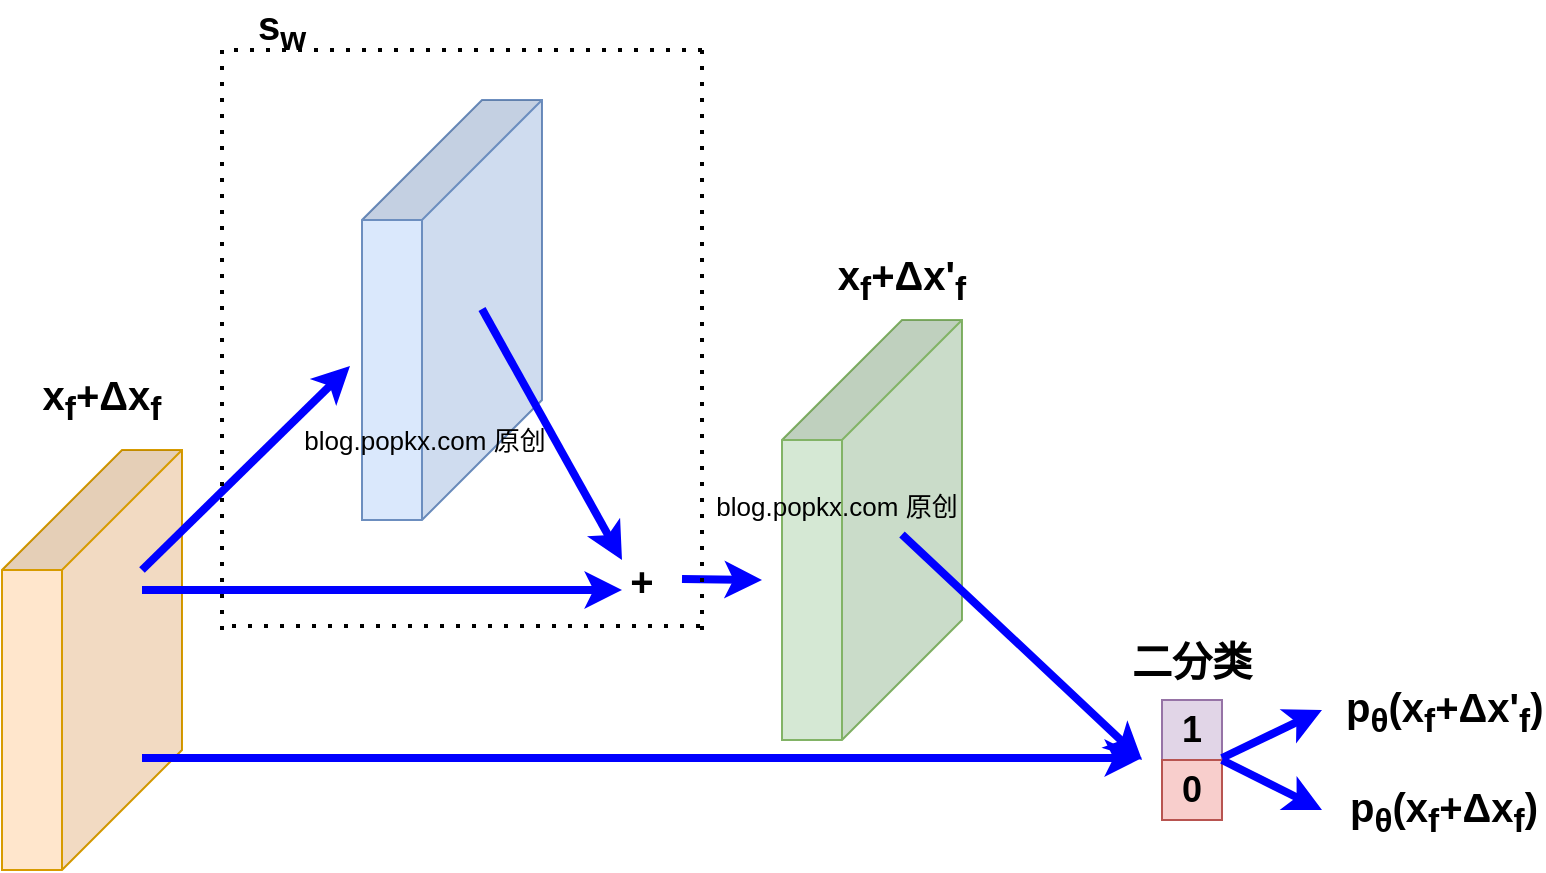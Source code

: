 <mxfile version="14.6.0" type="github">
  <diagram id="NzTNf9M3MrEOlaDKS7ZN" name="Page-1">
    <mxGraphModel dx="1359" dy="812" grid="0" gridSize="10" guides="1" tooltips="1" connect="1" arrows="1" fold="1" page="1" pageScale="1" pageWidth="827" pageHeight="1169" math="0" shadow="0">
      <root>
        <mxCell id="0" />
        <mxCell id="1" parent="0" />
        <mxCell id="KOV-wTTN7DzRHu3cxWj5-1" value="" style="shape=cube;whiteSpace=wrap;html=1;boundedLbl=1;backgroundOutline=1;darkOpacity=0.05;darkOpacity2=0.1;rotation=90;size=60;fillColor=#ffe6cc;strokeColor=#d79b00;" vertex="1" parent="1">
          <mxGeometry x="-30" y="460" width="210" height="90" as="geometry" />
        </mxCell>
        <mxCell id="KOV-wTTN7DzRHu3cxWj5-2" value="" style="shape=cube;whiteSpace=wrap;html=1;boundedLbl=1;backgroundOutline=1;darkOpacity=0.05;darkOpacity2=0.1;rotation=90;size=60;fillColor=#dae8fc;strokeColor=#6c8ebf;" vertex="1" parent="1">
          <mxGeometry x="150" y="285" width="210" height="90" as="geometry" />
        </mxCell>
        <mxCell id="KOV-wTTN7DzRHu3cxWj5-3" value="" style="shape=cube;whiteSpace=wrap;html=1;boundedLbl=1;backgroundOutline=1;darkOpacity=0.05;darkOpacity2=0.1;rotation=90;size=60;fillColor=#d5e8d4;strokeColor=#82b366;" vertex="1" parent="1">
          <mxGeometry x="360" y="395" width="210" height="90" as="geometry" />
        </mxCell>
        <mxCell id="KOV-wTTN7DzRHu3cxWj5-4" value="&lt;b&gt;&lt;font style=&quot;font-size: 18px&quot;&gt;1&lt;/font&gt;&lt;/b&gt;" style="rounded=0;whiteSpace=wrap;html=1;fillColor=#e1d5e7;strokeColor=#9673a6;" vertex="1" parent="1">
          <mxGeometry x="610" y="525" width="30" height="30" as="geometry" />
        </mxCell>
        <mxCell id="KOV-wTTN7DzRHu3cxWj5-5" value="&lt;b&gt;&lt;font style=&quot;font-size: 18px&quot;&gt;0&lt;/font&gt;&lt;/b&gt;" style="rounded=0;whiteSpace=wrap;html=1;fillColor=#f8cecc;strokeColor=#b85450;" vertex="1" parent="1">
          <mxGeometry x="610" y="555" width="30" height="30" as="geometry" />
        </mxCell>
        <mxCell id="KOV-wTTN7DzRHu3cxWj5-6" value="" style="endArrow=classic;html=1;strokeColor=#0000FF;strokeWidth=4;" edge="1" parent="1">
          <mxGeometry width="50" height="50" relative="1" as="geometry">
            <mxPoint x="100" y="460" as="sourcePoint" />
            <mxPoint x="204" y="358" as="targetPoint" />
          </mxGeometry>
        </mxCell>
        <mxCell id="KOV-wTTN7DzRHu3cxWj5-8" value="" style="endArrow=classic;html=1;strokeColor=#0000FF;strokeWidth=4;" edge="1" parent="1">
          <mxGeometry width="50" height="50" relative="1" as="geometry">
            <mxPoint x="100" y="470" as="sourcePoint" />
            <mxPoint x="340" y="470" as="targetPoint" />
          </mxGeometry>
        </mxCell>
        <mxCell id="KOV-wTTN7DzRHu3cxWj5-9" value="" style="endArrow=classic;html=1;strokeColor=#0000FF;strokeWidth=4;entryX=0.25;entryY=0;entryDx=0;entryDy=0;" edge="1" parent="1" target="KOV-wTTN7DzRHu3cxWj5-10">
          <mxGeometry width="50" height="50" relative="1" as="geometry">
            <mxPoint x="270" y="329.5" as="sourcePoint" />
            <mxPoint x="340" y="455" as="targetPoint" />
          </mxGeometry>
        </mxCell>
        <mxCell id="KOV-wTTN7DzRHu3cxWj5-10" value="&lt;b&gt;&lt;font style=&quot;font-size: 20px&quot;&gt;+&lt;/font&gt;&lt;/b&gt;" style="text;html=1;strokeColor=none;fillColor=none;align=center;verticalAlign=middle;whiteSpace=wrap;rounded=0;" vertex="1" parent="1">
          <mxGeometry x="330" y="455" width="40" height="20" as="geometry" />
        </mxCell>
        <mxCell id="KOV-wTTN7DzRHu3cxWj5-11" value="" style="endArrow=classic;html=1;strokeColor=#0000FF;strokeWidth=4;" edge="1" parent="1">
          <mxGeometry width="50" height="50" relative="1" as="geometry">
            <mxPoint x="370" y="464.5" as="sourcePoint" />
            <mxPoint x="410" y="465" as="targetPoint" />
          </mxGeometry>
        </mxCell>
        <mxCell id="KOV-wTTN7DzRHu3cxWj5-12" value="" style="endArrow=classic;html=1;strokeColor=#0000FF;strokeWidth=4;" edge="1" parent="1">
          <mxGeometry width="50" height="50" relative="1" as="geometry">
            <mxPoint x="480" y="442.25" as="sourcePoint" />
            <mxPoint x="600" y="555" as="targetPoint" />
          </mxGeometry>
        </mxCell>
        <mxCell id="KOV-wTTN7DzRHu3cxWj5-13" value="" style="endArrow=classic;html=1;strokeColor=#0000FF;strokeWidth=4;" edge="1" parent="1">
          <mxGeometry width="50" height="50" relative="1" as="geometry">
            <mxPoint x="100" y="554" as="sourcePoint" />
            <mxPoint x="600" y="554" as="targetPoint" />
          </mxGeometry>
        </mxCell>
        <mxCell id="KOV-wTTN7DzRHu3cxWj5-14" value="&lt;span style=&quot;font-size: 20px&quot;&gt;&lt;b&gt;x&lt;sub&gt;f&lt;/sub&gt;+Δ&lt;/b&gt;&lt;/span&gt;&lt;b style=&quot;font-size: 20px&quot;&gt;x&lt;sub&gt;f&lt;/sub&gt;&lt;/b&gt;" style="text;html=1;strokeColor=none;fillColor=none;align=center;verticalAlign=middle;whiteSpace=wrap;rounded=0;" vertex="1" parent="1">
          <mxGeometry x="60" y="365" width="40" height="20" as="geometry" />
        </mxCell>
        <mxCell id="KOV-wTTN7DzRHu3cxWj5-15" value="&lt;span style=&quot;font-size: 20px&quot;&gt;&lt;b&gt;x&lt;sub&gt;f&lt;/sub&gt;+Δ&lt;/b&gt;&lt;/span&gt;&lt;b style=&quot;font-size: 20px&quot;&gt;x&#39;&lt;sub&gt;f&lt;/sub&gt;&lt;/b&gt;" style="text;html=1;strokeColor=none;fillColor=none;align=center;verticalAlign=middle;whiteSpace=wrap;rounded=0;" vertex="1" parent="1">
          <mxGeometry x="460" y="305" width="40" height="20" as="geometry" />
        </mxCell>
        <mxCell id="KOV-wTTN7DzRHu3cxWj5-16" value="" style="endArrow=classic;html=1;strokeColor=#0000FF;strokeWidth=4;" edge="1" parent="1">
          <mxGeometry width="50" height="50" relative="1" as="geometry">
            <mxPoint x="640" y="554" as="sourcePoint" />
            <mxPoint x="690" y="530" as="targetPoint" />
          </mxGeometry>
        </mxCell>
        <mxCell id="KOV-wTTN7DzRHu3cxWj5-17" value="" style="endArrow=classic;html=1;strokeColor=#0000FF;strokeWidth=4;exitX=1;exitY=0;exitDx=0;exitDy=0;" edge="1" parent="1" source="KOV-wTTN7DzRHu3cxWj5-5">
          <mxGeometry width="50" height="50" relative="1" as="geometry">
            <mxPoint x="650" y="564" as="sourcePoint" />
            <mxPoint x="690" y="580" as="targetPoint" />
          </mxGeometry>
        </mxCell>
        <mxCell id="KOV-wTTN7DzRHu3cxWj5-23" value="&lt;span style=&quot;text-align: center ; font-size: 20px&quot;&gt;&lt;b&gt;p&lt;sub&gt;θ&lt;/sub&gt;(x&lt;sub&gt;f&lt;/sub&gt;+Δ&lt;/b&gt;&lt;/span&gt;&lt;b style=&quot;text-align: center ; font-size: 20px&quot;&gt;x&#39;&lt;sub&gt;f&lt;/sub&gt;)&lt;/b&gt;" style="text;whiteSpace=wrap;html=1;" vertex="1" parent="1">
          <mxGeometry x="700" y="510" width="80" height="40" as="geometry" />
        </mxCell>
        <mxCell id="KOV-wTTN7DzRHu3cxWj5-24" value="&lt;span style=&quot;font-size: 20px&quot;&gt;&lt;b&gt;二分类&lt;/b&gt;&lt;/span&gt;" style="text;html=1;strokeColor=none;fillColor=none;align=center;verticalAlign=middle;whiteSpace=wrap;rounded=0;" vertex="1" parent="1">
          <mxGeometry x="580" y="495" width="90" height="20" as="geometry" />
        </mxCell>
        <mxCell id="KOV-wTTN7DzRHu3cxWj5-25" value="&lt;span style=&quot;font-family: &amp;#34;helvetica&amp;#34; ; text-align: center ; font-size: 20px&quot;&gt;&lt;b&gt;p&lt;sub&gt;θ&lt;/sub&gt;(x&lt;sub&gt;f&lt;/sub&gt;+Δ&lt;/b&gt;&lt;/span&gt;&lt;b style=&quot;font-family: &amp;#34;helvetica&amp;#34; ; text-align: center ; font-size: 20px&quot;&gt;x&lt;sub&gt;f&lt;/sub&gt;)&lt;/b&gt;" style="text;whiteSpace=wrap;html=1;" vertex="1" parent="1">
          <mxGeometry x="702" y="560" width="80" height="40" as="geometry" />
        </mxCell>
        <mxCell id="KOV-wTTN7DzRHu3cxWj5-26" value="" style="endArrow=none;dashed=1;html=1;dashPattern=1 3;strokeWidth=2;" edge="1" parent="1">
          <mxGeometry width="50" height="50" relative="1" as="geometry">
            <mxPoint x="140" y="490" as="sourcePoint" />
            <mxPoint x="140" y="200" as="targetPoint" />
          </mxGeometry>
        </mxCell>
        <mxCell id="KOV-wTTN7DzRHu3cxWj5-27" value="" style="endArrow=none;dashed=1;html=1;dashPattern=1 3;strokeWidth=2;" edge="1" parent="1">
          <mxGeometry width="50" height="50" relative="1" as="geometry">
            <mxPoint x="380" y="490" as="sourcePoint" />
            <mxPoint x="380" y="200" as="targetPoint" />
          </mxGeometry>
        </mxCell>
        <mxCell id="KOV-wTTN7DzRHu3cxWj5-28" value="" style="endArrow=none;dashed=1;html=1;dashPattern=1 3;strokeWidth=2;" edge="1" parent="1">
          <mxGeometry width="50" height="50" relative="1" as="geometry">
            <mxPoint x="380" y="200" as="sourcePoint" />
            <mxPoint x="140" y="200" as="targetPoint" />
          </mxGeometry>
        </mxCell>
        <mxCell id="KOV-wTTN7DzRHu3cxWj5-29" value="" style="endArrow=none;dashed=1;html=1;dashPattern=1 3;strokeWidth=2;" edge="1" parent="1">
          <mxGeometry width="50" height="50" relative="1" as="geometry">
            <mxPoint x="379" y="488" as="sourcePoint" />
            <mxPoint x="139" y="488" as="targetPoint" />
          </mxGeometry>
        </mxCell>
        <mxCell id="KOV-wTTN7DzRHu3cxWj5-30" value="&lt;span style=&quot;font-size: 20px&quot;&gt;&lt;b&gt;s&lt;sub&gt;w&lt;/sub&gt;&lt;/b&gt;&lt;/span&gt;" style="text;html=1;strokeColor=none;fillColor=none;align=center;verticalAlign=middle;whiteSpace=wrap;rounded=0;" vertex="1" parent="1">
          <mxGeometry x="150" y="180" width="40" height="20" as="geometry" />
        </mxCell>
        <mxCell id="KOV-wTTN7DzRHu3cxWj5-31" value="&lt;font style=&quot;font-size: 13px&quot;&gt;blog.popkx.com 原创&lt;/font&gt;" style="text;html=1;strokeColor=none;fillColor=none;align=center;verticalAlign=middle;whiteSpace=wrap;rounded=0;" vertex="1" parent="1">
          <mxGeometry x="172" y="385" width="139" height="20" as="geometry" />
        </mxCell>
        <mxCell id="KOV-wTTN7DzRHu3cxWj5-32" value="&lt;font style=&quot;font-size: 13px&quot;&gt;blog.popkx.com 原创&lt;/font&gt;" style="text;html=1;strokeColor=none;fillColor=none;align=center;verticalAlign=middle;whiteSpace=wrap;rounded=0;" vertex="1" parent="1">
          <mxGeometry x="378" y="418" width="139" height="20" as="geometry" />
        </mxCell>
      </root>
    </mxGraphModel>
  </diagram>
</mxfile>
